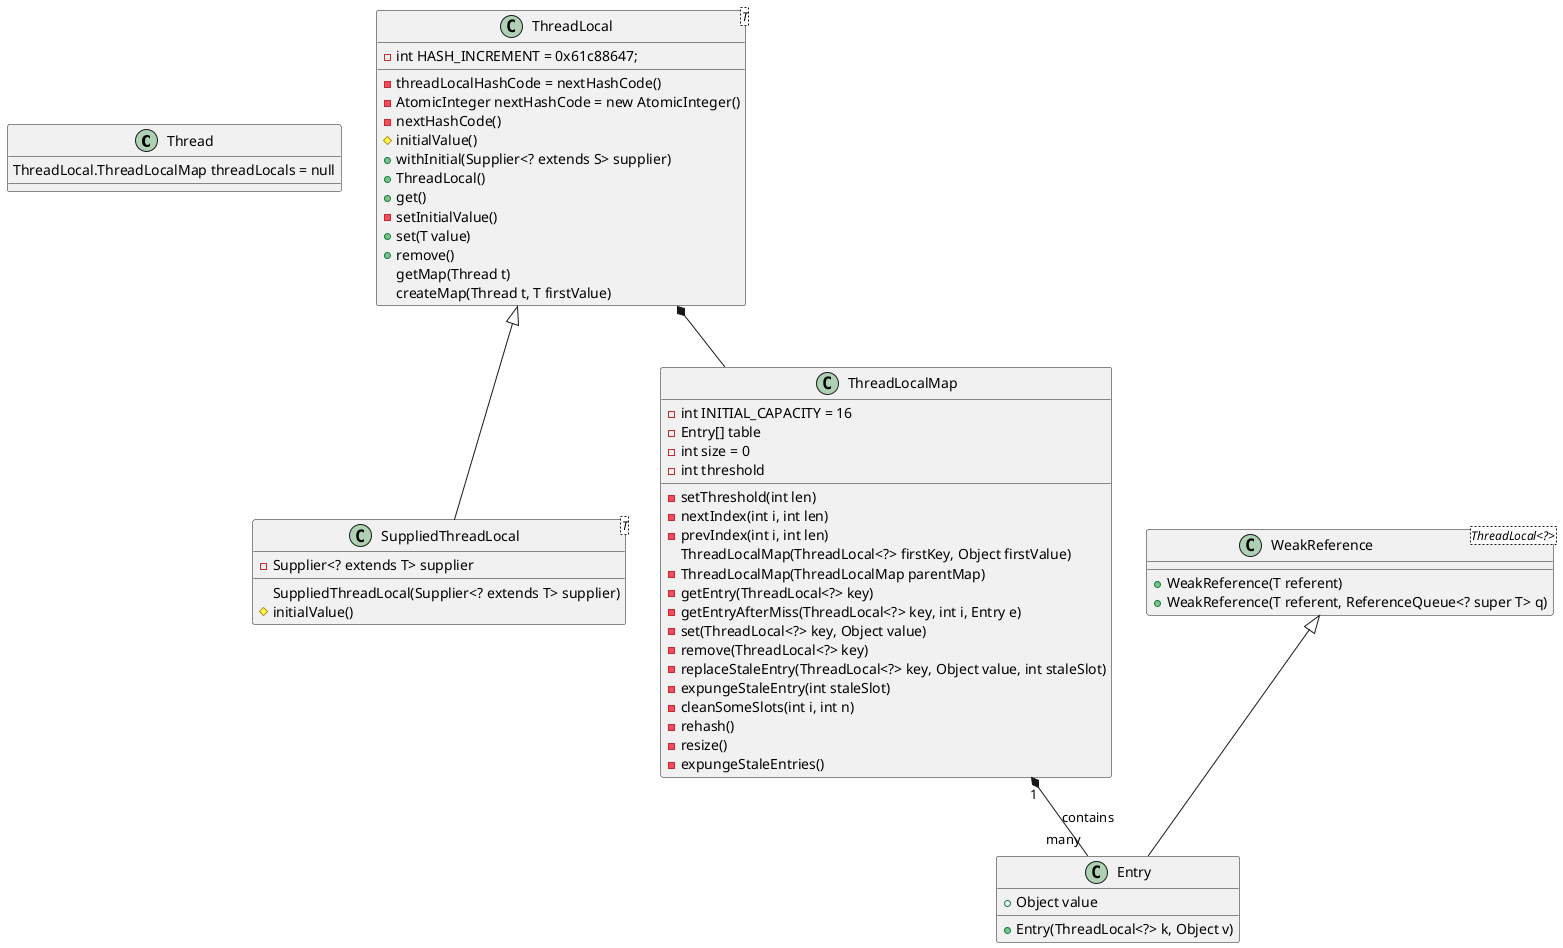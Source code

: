 @startuml

class Thread {
ThreadLocal.ThreadLocalMap threadLocals = null
}

class ThreadLocal<T> {
    - threadLocalHashCode = nextHashCode()
    - AtomicInteger nextHashCode = new AtomicInteger()
    - int HASH_INCREMENT = 0x61c88647;
    - nextHashCode()
    # initialValue()
    + withInitial(Supplier<? extends S> supplier)
    + ThreadLocal()
    + get()
    - setInitialValue()
    + set(T value)
    + remove()
        getMap(Thread t)
        createMap(Thread t, T firstValue)
}

class SuppliedThreadLocal<T> {
    - Supplier<? extends T> supplier
    SuppliedThreadLocal(Supplier<? extends T> supplier)
    # initialValue()
}

class ThreadLocalMap {
    - int INITIAL_CAPACITY = 16
    - Entry[] table
    - int size = 0
    - int threshold
    - setThreshold(int len)
    - nextIndex(int i, int len)
    - prevIndex(int i, int len)
     ThreadLocalMap(ThreadLocal<?> firstKey, Object firstValue)
    - ThreadLocalMap(ThreadLocalMap parentMap)
    - getEntry(ThreadLocal<?> key)
    - getEntryAfterMiss(ThreadLocal<?> key, int i, Entry e)
    - set(ThreadLocal<?> key, Object value)
    - remove(ThreadLocal<?> key)
    - replaceStaleEntry(ThreadLocal<?> key, Object value, int staleSlot)
    - expungeStaleEntry(int staleSlot)
    - cleanSomeSlots(int i, int n)
    - rehash()
    - resize()
    - expungeStaleEntries()
}

class Entry {
    + Object value
    + Entry(ThreadLocal<?> k, Object v)
}

class WeakReference<ThreadLocal<?>>{
    + WeakReference(T referent)
    + WeakReference(T referent, ReferenceQueue<? super T> q)
}

WeakReference <|-- Entry
ThreadLocalMap "1" *-- "many" Entry : contains
ThreadLocal <|-- SuppliedThreadLocal
ThreadLocal *-- ThreadLocalMap
@enduml